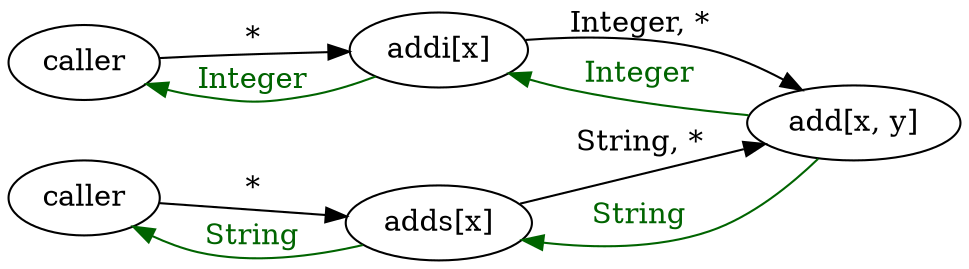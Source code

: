 digraph {
  rankdir=LR;
  size="8,!";

  e_addi [label="caller"];
  addi [label="addi[x]"];
  e_adds [label="caller"];
  adds [label="adds[x]"];
  add_aa [label="add[x, y]"]

  e_addi -> addi [label="*"];
  addi -> e_addi [label="Integer", color="/svg/darkgreen", fontcolor="/svg/darkgreen"];
  addi -> add_aa [label="Integer, *"];
  add_aa -> addi [label="Integer", color="/svg/darkgreen", fontcolor="/svg/darkgreen"];

  e_adds -> adds [label="*"];
  adds -> e_adds [label="String", color="/svg/darkgreen", fontcolor="/svg/darkgreen"];
  adds -> add_aa [label="String, *"];
  add_aa -> adds [label="String", color="/svg/darkgreen", fontcolor="/svg/darkgreen"];

  { rank=same; e_addi e_adds }
  { rank=same; addi adds }
}